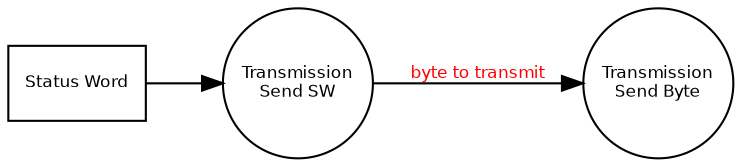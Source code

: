 digraph Trans_GetHeader {

rankdir = LR

 node [
         fontname = "Bitstream Vera Sans"
         fontsize = 8
         shape = "record"
     ]

 edge [
         fontname = "Bitstream Vera Sans"
         fontsize = 8
         fontcolor = "Red"
     ]

sw [label="Status Word"];
sendsw [label="Transmission\nSend SW", shape="circle", fixedsize=true, width=1];
send_byte [label="Transmission\nSend Byte", shape="circle", fixedsize=true, width=1];

sw -> sendsw
sendsw -> send_byte [label="byte to transmit"]

}
